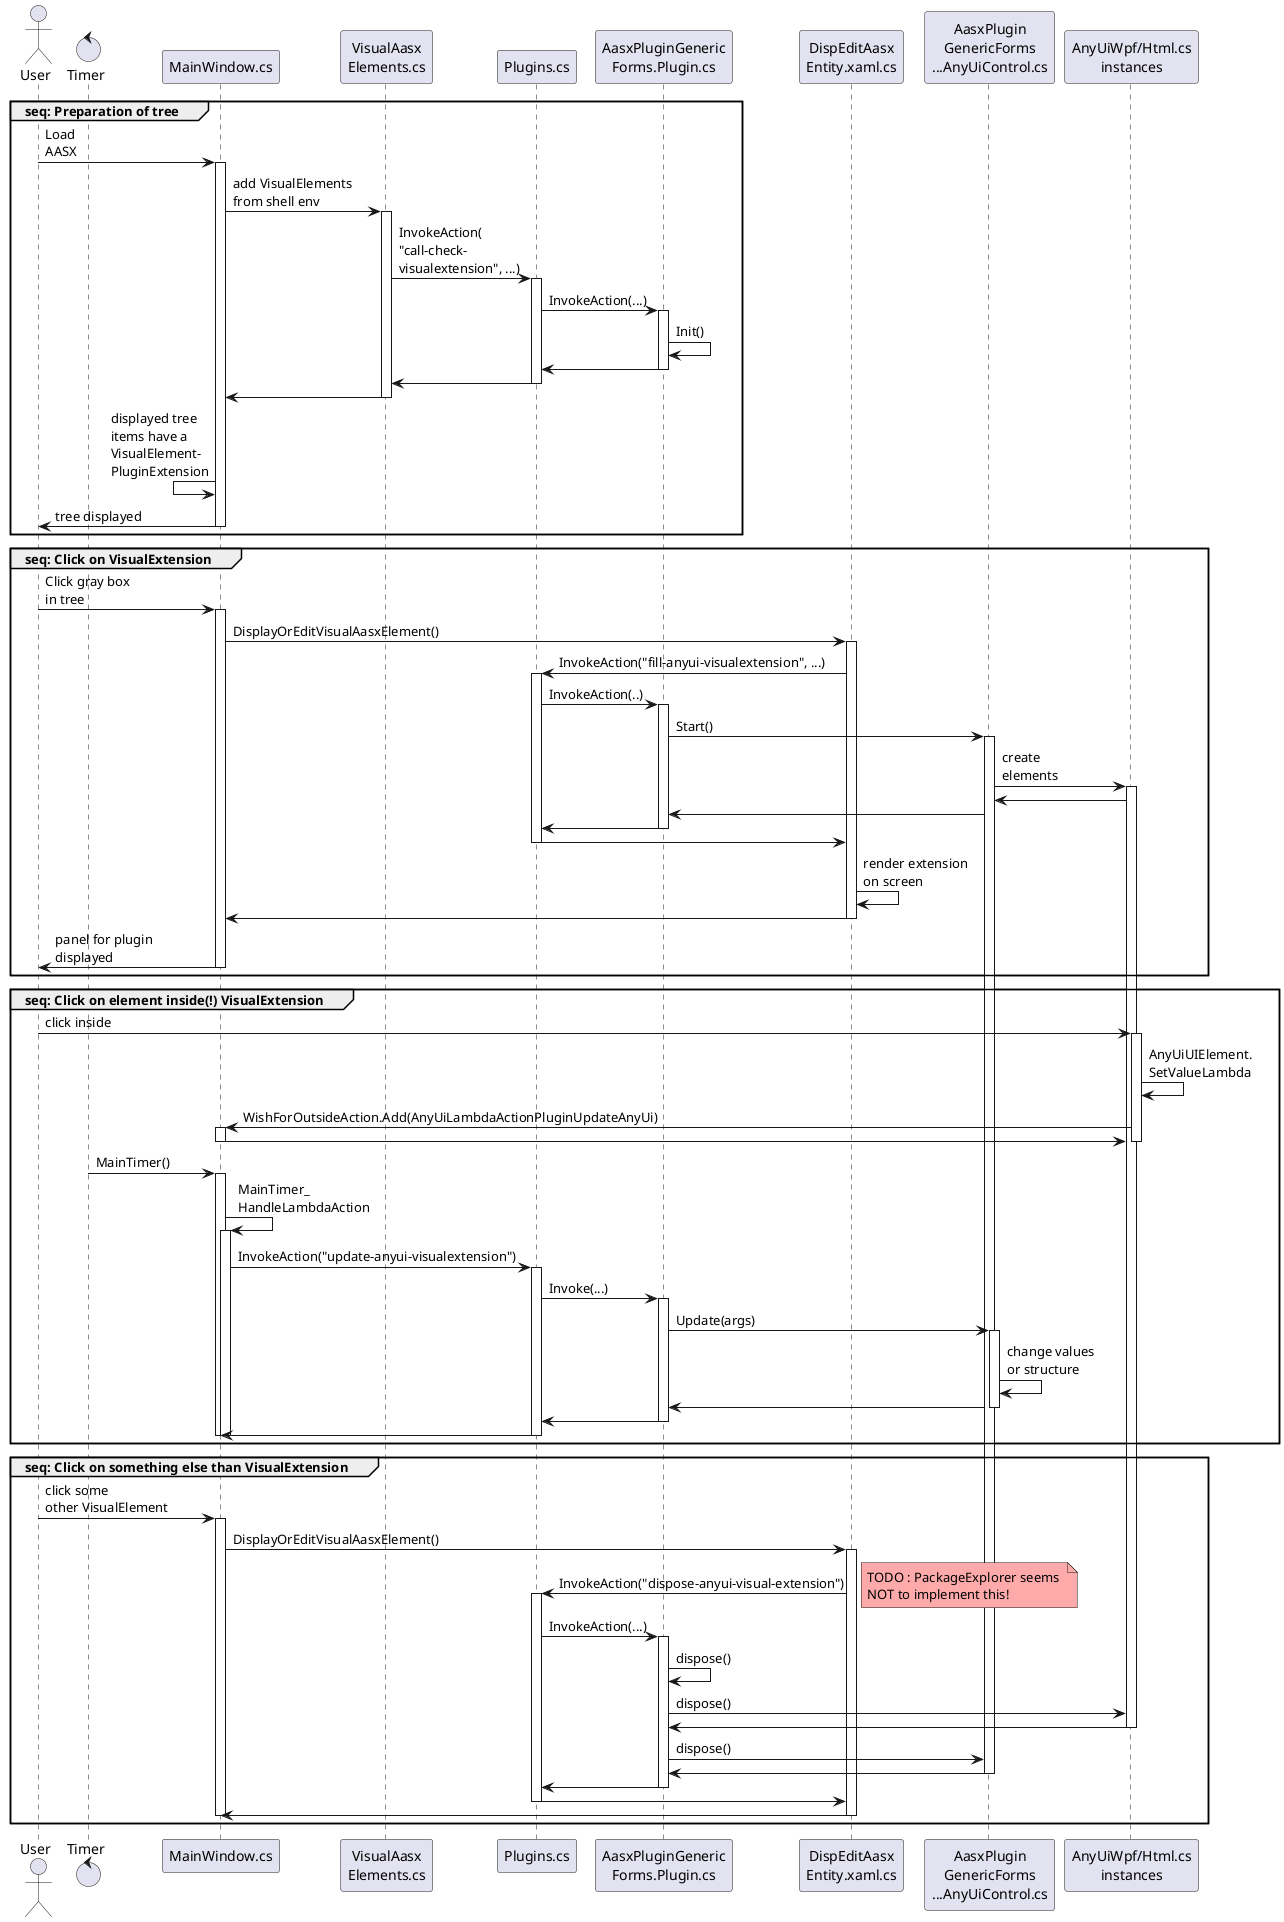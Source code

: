 ﻿@startuml

actor User
control Timer
participant "MainWindow.cs" as MainWindow
participant "VisualAasx\nElements.cs" as VisualAasxElements
participant "Plugins.cs" as Plugins
participant "AasxPluginGeneric\nForms.Plugin.cs" as GFplugin
participant "DispEditAasx\nEntity.xaml.cs" as DispEditAasxEntity
participant "AasxPlugin\nGenericForms\n...AnyUiControl.cs" as AnyUiControl
participant "AnyUiWpf/Html.cs\ninstances" as AnyUiStar

group seq: Preparation of tree

  User -> MainWindow : Load\nAASX
  activate MainWindow

    MainWindow -> VisualAasxElements : add VisualElements\nfrom shell env
    activate VisualAasxElements 

      VisualAasxElements -> Plugins : InvokeAction(\n"call-check-\nvisualextension", ...)
      activate Plugins

        Plugins -> GFplugin : InvokeAction(...)
        activate GFplugin

          GFplugin -> GFplugin : Init()

        Plugins <- GFplugin
        deactivate GFplugin

      VisualAasxElements <- Plugins
      deactivate Plugins

    MainWindow <- VisualAasxElements
    deactivate VisualAasxElements

  MainWindow <- MainWindow : displayed tree\nitems have a\nVisualElement-\nPluginExtension

  User <- MainWindow : tree displayed
  deactivate MainWindow

end

group seq: Click on VisualExtension

  User -> MainWindow : Click gray box\nin tree
  activate MainWindow

  MainWindow -> DispEditAasxEntity : DisplayOrEditVisualAasxElement()
  activate DispEditAasxEntity 

    DispEditAasxEntity -> Plugins  : InvokeAction("fill-anyui-visualextension", ...)
    activate Plugins
 
      Plugins -> GFplugin: InvokeAction(..)
      activate GFplugin

        GFplugin -> AnyUiControl : Start()
        activate AnyUiControl

          AnyUiControl -> AnyUiStar : create\nelements
          activate AnyUiStar 
          AnyUiControl <- AnyUiStar

        GFplugin <- AnyUiControl

      Plugins <- GFplugin
      deactivate GFplugin

    DispEditAasxEntity <- Plugins
    deactivate Plugins

    DispEditAasxEntity -> DispEditAasxEntity : render extension\non screen

  MainWindow <- DispEditAasxEntity
  deactivate DispEditAasxEntity

  User <- MainWindow : panel for plugin\ndisplayed
  deactivate MainWindow

end

group seq: Click on element inside(!) VisualExtension

  User -> AnyUiStar : click inside
  activate AnyUiStar 

  AnyUiStar -> AnyUiStar : AnyUiUIElement.\nSetValueLambda

    AnyUiStar -> MainWindow : WishForOutsideAction.Add(AnyUiLambdaActionPluginUpdateAnyUi)
    activate MainWindow
    AnyUiStar <- MainWindow
    deactivate MainWindow
  deactivate AnyUiStar 
  
  Timer -> MainWindow : MainTimer()
  activate MainWindow
  
    MainWindow -> MainWindow : MainTimer_\nHandleLambdaAction
    activate MainWindow

      MainWindow -> Plugins : InvokeAction("update-anyui-visualextension")
      activate Plugins

        Plugins -> GFplugin : Invoke(...)
        activate GFplugin

          GFplugin -> AnyUiControl: Update(args)
          activate AnyUiControl

            AnyUiControl -> AnyUiControl : change values\nor structure

          GFplugin <- AnyUiControl
          deactivate AnyUiControl

        Plugins <- GFplugin
        deactivate GFplugin

      MainWindow <- Plugins
      deactivate Plugins
      
    deactivate MainWindow

  deactivate MainWindow
  
end

group seq: Click on something else than VisualExtension

  User -> MainWindow : click some\nother VisualElement
  activate MainWindow

    MainWindow -> DispEditAasxEntity : DisplayOrEditVisualAasxElement()
    activate DispEditAasxEntity 

      DispEditAasxEntity -> Plugins : InvokeAction("dispose-anyui-visual-extension")
      activate Plugins

      note right #FFAAAA
        TODO : PackageExplorer seems 
        NOT to implement this!
      end note

        Plugins -> GFplugin : InvokeAction(...)
        activate GFplugin

        GFplugin -> GFplugin : dispose()

        GFplugin -> AnyUiStar : dispose()
        GFplugin <- AnyUiStar
        deactivate AnyUiStar

        GFplugin -> AnyUiControl : dispose()
        GFplugin <- AnyUiControl 
        deactivate AnyUiControl 

        Plugins <- GFplugin
        deactivate GFplugin

      DispEditAasxEntity <- Plugins
      deactivate Plugins

    MainWindow <- DispEditAasxEntity
    deactivate DispEditAasxEntity 
  
  deactivate MainWindow 

end


@enduml
